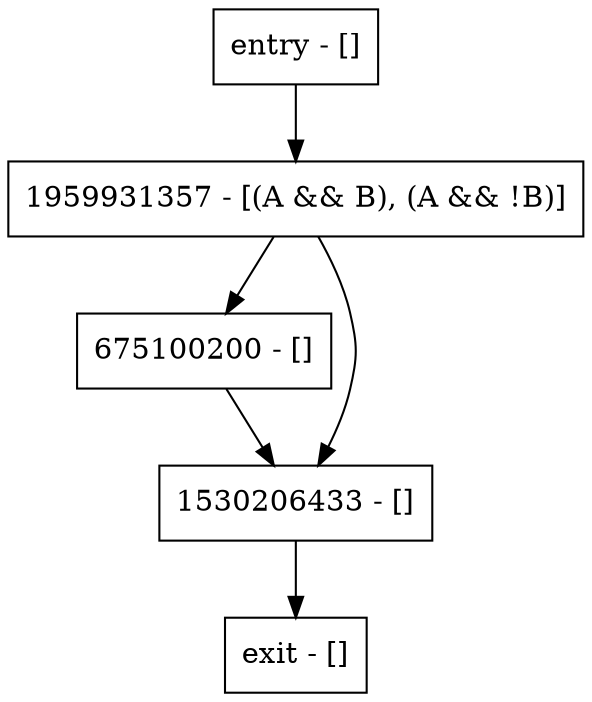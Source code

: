 digraph foo {
node [shape=record];
entry [label="entry - []"];
exit [label="exit - []"];
675100200 [label="675100200 - []"];
1959931357 [label="1959931357 - [(A && B), (A && !B)]"];
1530206433 [label="1530206433 - []"];
entry;
exit;
entry -> 1959931357;
675100200 -> 1530206433;
1959931357 -> 675100200;
1959931357 -> 1530206433;
1530206433 -> exit;
}

